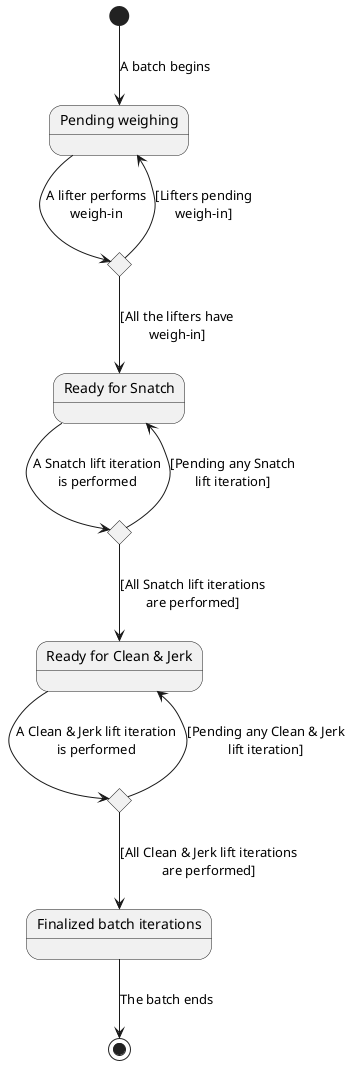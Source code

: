 @startuml
state "Pending weighing" as PendingWeighing
state "More weigh-ins pending?" as MoreWeighin <<choice>>
state "Ready for Snatch" as ReadyForSnatch
state "More Snatch iterations pending?" as MoreSnatchIteration <<choice>>
state "Ready for Clean & Jerk" as ReadyForCleanAndJerk
state "More Clean & Jerk iterations pending?" as MoreCleanAndJerkIteration <<choice>>
state "Finalized batch iterations" as FinalizedBatchIterations

[*] --> PendingWeighing : A batch begins
PendingWeighing --> MoreWeighin : A lifter performs\nweigh-in
MoreWeighin --> PendingWeighing : [Lifters pending\nweigh-in]
MoreWeighin --> ReadyForSnatch : [All the lifters have\nweigh-in]
ReadyForSnatch --> MoreSnatchIteration : A Snatch lift iteration\nis performed
MoreSnatchIteration --> ReadyForSnatch : [Pending any Snatch\nlift iteration]
MoreSnatchIteration --> ReadyForCleanAndJerk : [All Snatch lift iterations\nare performed]
ReadyForCleanAndJerk --> MoreCleanAndJerkIteration : A Clean & Jerk lift iteration\nis performed
MoreCleanAndJerkIteration --> ReadyForCleanAndJerk : [Pending any Clean & Jerk\nlift iteration]
MoreCleanAndJerkIteration --> FinalizedBatchIterations : [All Clean & Jerk lift iterations\nare performed]
FinalizedBatchIterations --> [*] : The batch ends
@enduml
